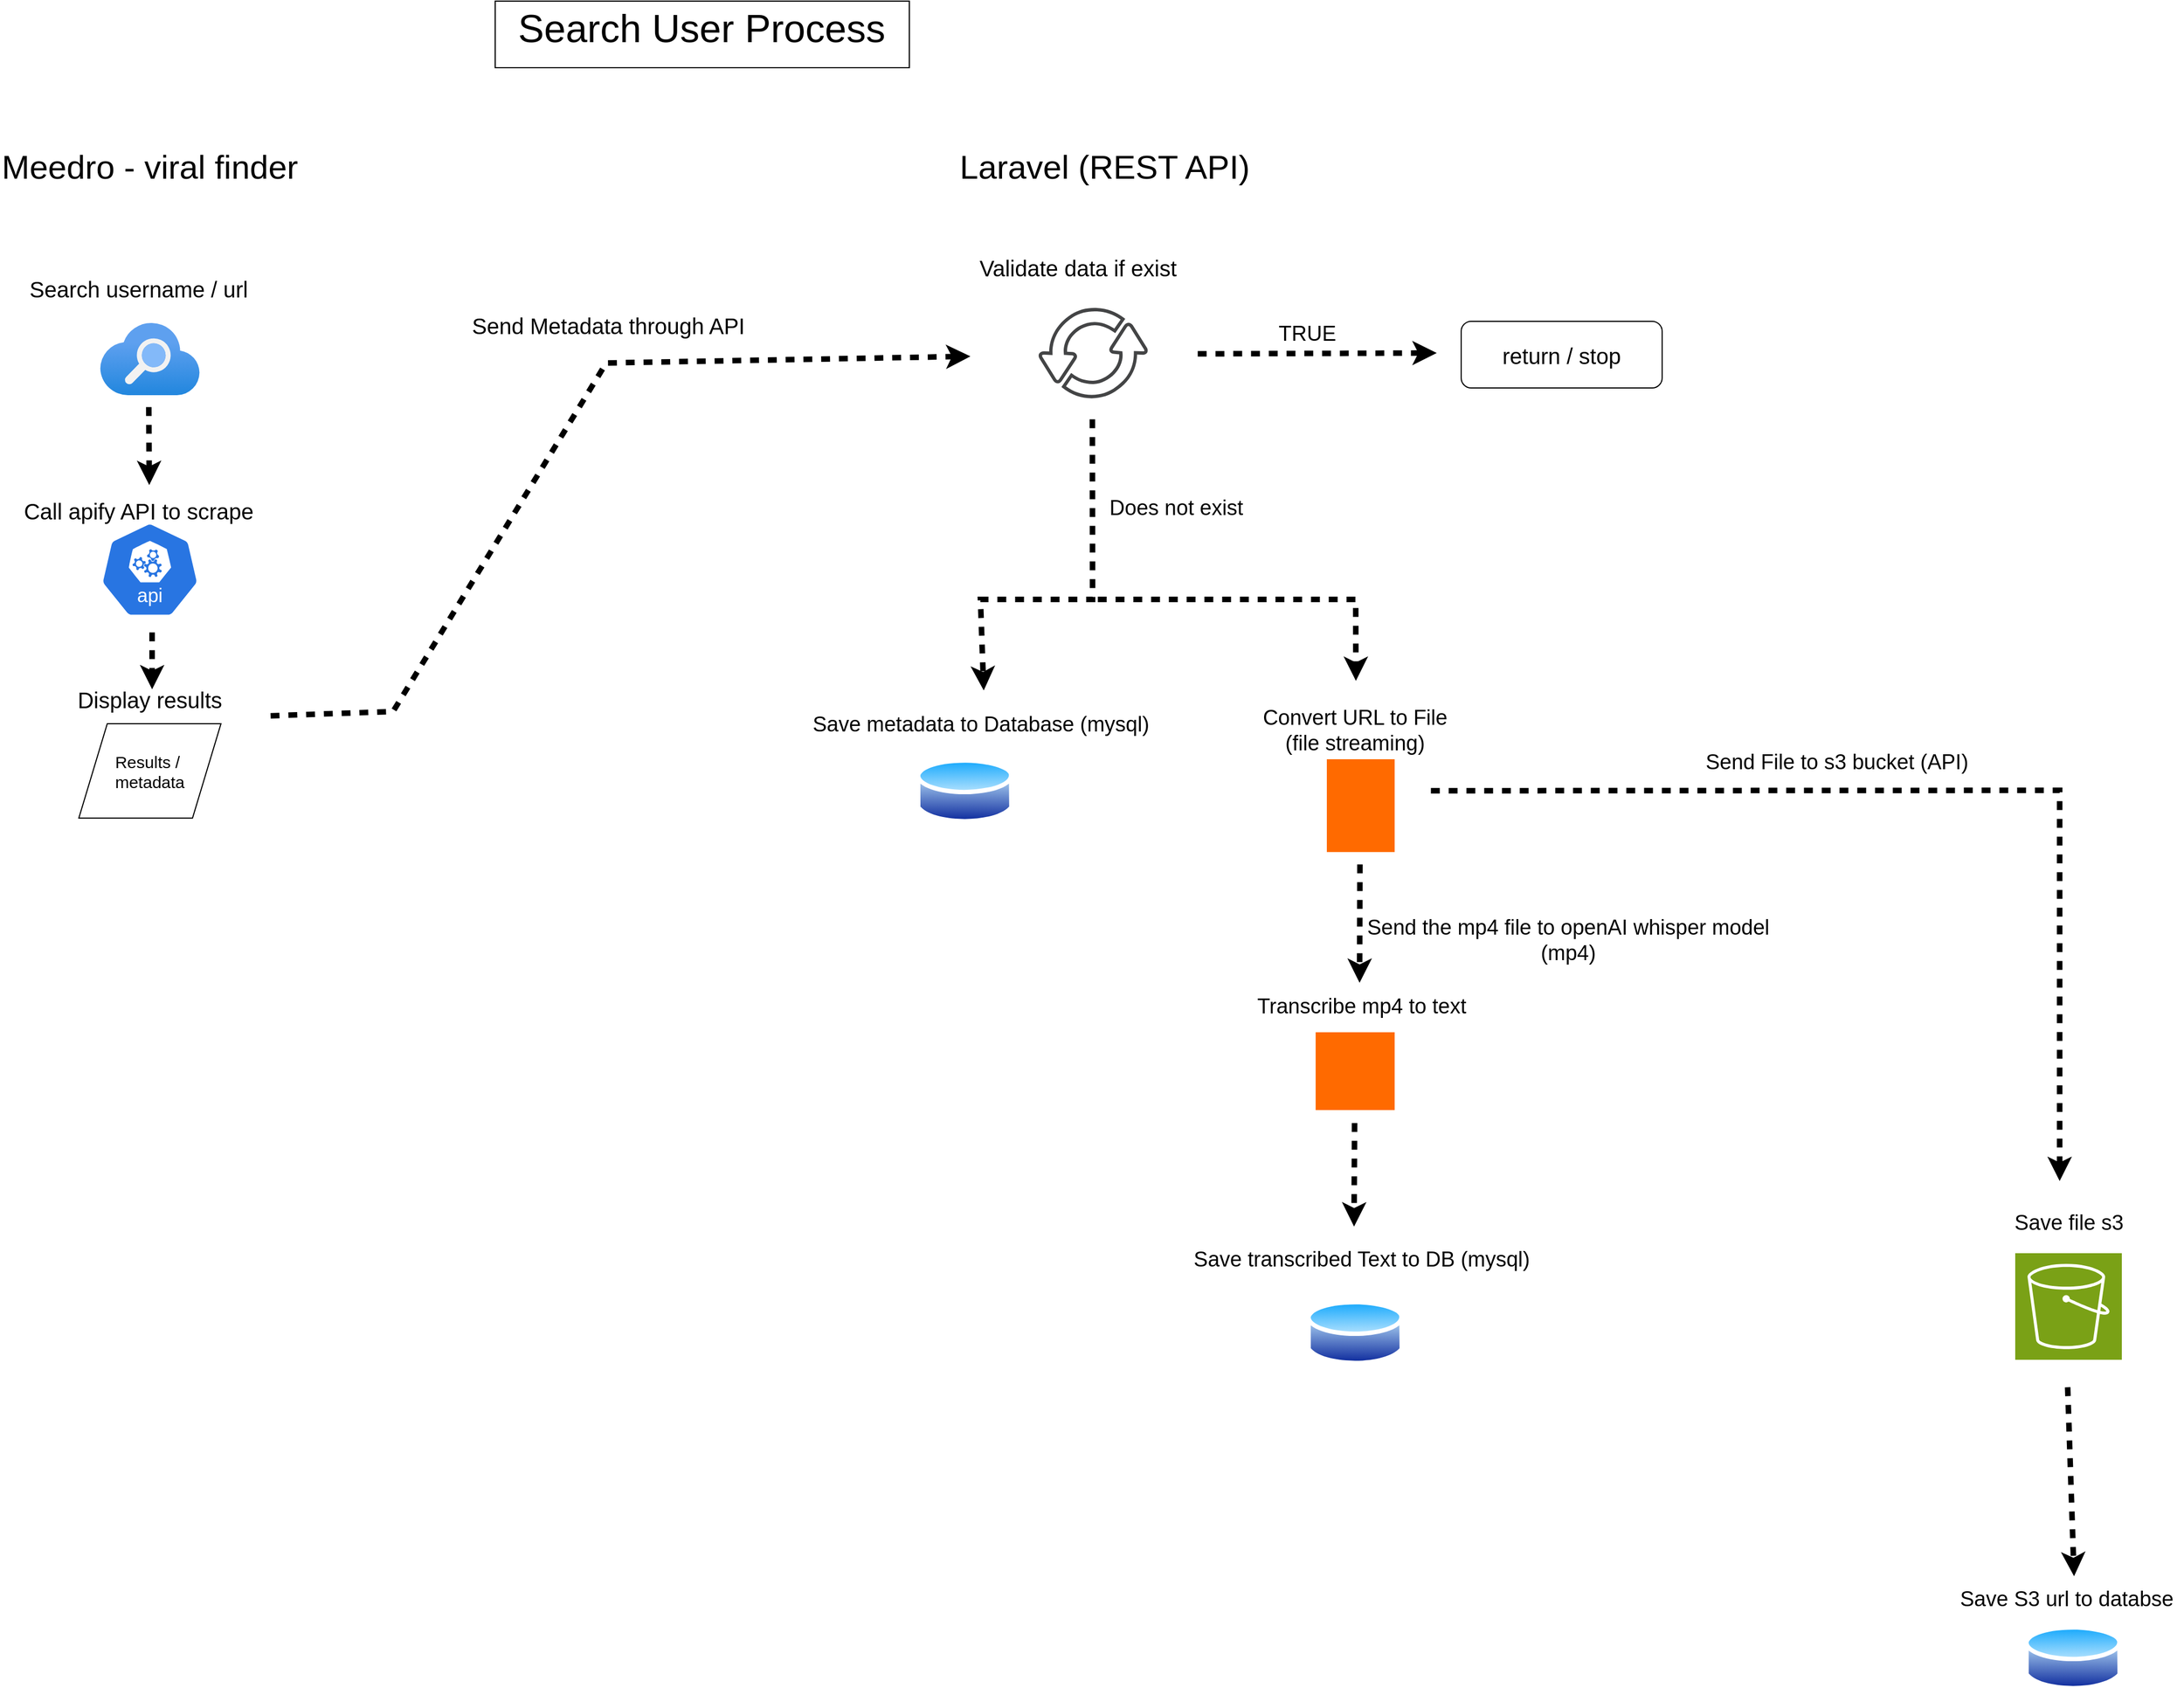 <mxfile version="26.2.14">
  <diagram name="Page-1" id="h61SVVntLW2SpJuhT1aK">
    <mxGraphModel dx="3565" dy="1903" grid="0" gridSize="10" guides="1" tooltips="1" connect="1" arrows="1" fold="1" page="1" pageScale="1" pageWidth="5000" pageHeight="2000" math="0" shadow="0">
      <root>
        <mxCell id="0" />
        <mxCell id="1" parent="0" />
        <mxCell id="o0v9pR_ql7v2SHRatpIa-1" value="&lt;font style=&quot;font-size: 30px;&quot;&gt;Meedro - viral finder&lt;/font&gt;" style="text;html=1;align=center;verticalAlign=middle;whiteSpace=wrap;rounded=0;" parent="1" vertex="1">
          <mxGeometry x="1910" y="180" width="270" height="30" as="geometry" />
        </mxCell>
        <mxCell id="o0v9pR_ql7v2SHRatpIa-2" value="&lt;font style=&quot;font-size: 30px;&quot;&gt;Laravel (REST API)&lt;/font&gt;" style="text;html=1;align=center;verticalAlign=middle;whiteSpace=wrap;rounded=0;" parent="1" vertex="1">
          <mxGeometry x="2770" y="180" width="270" height="30" as="geometry" />
        </mxCell>
        <mxCell id="o0v9pR_ql7v2SHRatpIa-3" value="" style="image;aspect=fixed;html=1;points=[];align=center;fontSize=12;image=img/lib/azure2/app_services/Search_Services.svg;" parent="1" vertex="1">
          <mxGeometry x="2000" y="336" width="90" height="65.01" as="geometry" />
        </mxCell>
        <mxCell id="o0v9pR_ql7v2SHRatpIa-4" value="" style="image;aspect=fixed;perimeter=ellipsePerimeter;html=1;align=center;shadow=0;dashed=0;spacingTop=3;image=img/lib/active_directory/database.svg;" parent="1" vertex="1">
          <mxGeometry x="2735" y="725" width="87.84" height="65" as="geometry" />
        </mxCell>
        <mxCell id="o0v9pR_ql7v2SHRatpIa-5" value="" style="endArrow=classic;html=1;rounded=0;flowAnimation=1;strokeWidth=5;exitX=1;exitY=1;exitDx=0;exitDy=0;" parent="1" source="o0v9pR_ql7v2SHRatpIa-15" edge="1">
          <mxGeometry width="50" height="50" relative="1" as="geometry">
            <mxPoint x="2118" y="699" as="sourcePoint" />
            <mxPoint x="2784" y="366" as="targetPoint" />
            <Array as="points">
              <mxPoint x="2264" y="686" />
              <mxPoint x="2456" y="372" />
            </Array>
          </mxGeometry>
        </mxCell>
        <mxCell id="o0v9pR_ql7v2SHRatpIa-6" value="Search username / url" style="text;html=1;align=center;verticalAlign=middle;whiteSpace=wrap;rounded=0;fontSize=20;" parent="1" vertex="1">
          <mxGeometry x="1930" y="290" width="210" height="30" as="geometry" />
        </mxCell>
        <mxCell id="o0v9pR_ql7v2SHRatpIa-7" value="" style="aspect=fixed;sketch=0;html=1;dashed=0;whitespace=wrap;verticalLabelPosition=bottom;verticalAlign=top;fillColor=#2875E2;strokeColor=#ffffff;points=[[0.005,0.63,0],[0.1,0.2,0],[0.9,0.2,0],[0.5,0,0],[0.995,0.63,0],[0.72,0.99,0],[0.5,1,0],[0.28,0.99,0]];shape=mxgraph.kubernetes.icon2;kubernetesLabel=1;prIcon=api" parent="1" vertex="1">
          <mxGeometry x="2000" y="515" width="90" height="86.4" as="geometry" />
        </mxCell>
        <mxCell id="o0v9pR_ql7v2SHRatpIa-8" value="" style="endArrow=classic;html=1;rounded=0;flowAnimation=1;strokeWidth=5;" parent="1" edge="1">
          <mxGeometry width="50" height="50" relative="1" as="geometry">
            <mxPoint x="2044" y="408" as="sourcePoint" />
            <mxPoint x="2044.42" y="482" as="targetPoint" />
          </mxGeometry>
        </mxCell>
        <mxCell id="o0v9pR_ql7v2SHRatpIa-9" value="Call apify API to scrape" style="text;html=1;align=center;verticalAlign=middle;whiteSpace=wrap;rounded=0;fontSize=20;" parent="1" vertex="1">
          <mxGeometry x="1930" y="490" width="210" height="30" as="geometry" />
        </mxCell>
        <mxCell id="o0v9pR_ql7v2SHRatpIa-10" value="&lt;font style=&quot;font-size: 15px;&quot;&gt;Results /&amp;nbsp;&lt;/font&gt;&lt;div&gt;&lt;font style=&quot;font-size: 15px;&quot;&gt;metadata&lt;/font&gt;&lt;/div&gt;" style="shape=parallelogram;perimeter=parallelogramPerimeter;whiteSpace=wrap;html=1;dashed=0;" parent="1" vertex="1">
          <mxGeometry x="1981" y="697" width="128" height="85" as="geometry" />
        </mxCell>
        <mxCell id="o0v9pR_ql7v2SHRatpIa-11" value="" style="endArrow=classic;html=1;rounded=0;flowAnimation=1;strokeWidth=5;" parent="1" edge="1">
          <mxGeometry width="50" height="50" relative="1" as="geometry">
            <mxPoint x="2047" y="611" as="sourcePoint" />
            <mxPoint x="2047" y="666" as="targetPoint" />
          </mxGeometry>
        </mxCell>
        <mxCell id="o0v9pR_ql7v2SHRatpIa-12" value="" style="sketch=0;pointerEvents=1;shadow=0;dashed=0;html=1;strokeColor=none;fillColor=#434445;aspect=fixed;labelPosition=center;verticalLabelPosition=bottom;verticalAlign=top;align=center;outlineConnect=0;shape=mxgraph.vvd.business_continuity_data_protection;" parent="1" vertex="1">
          <mxGeometry x="2845.11" y="322" width="98.84" height="85" as="geometry" />
        </mxCell>
        <mxCell id="o0v9pR_ql7v2SHRatpIa-14" value="&lt;font style=&quot;font-size: 20px;&quot;&gt;Send Metadata through API&lt;/font&gt;" style="text;html=1;align=center;verticalAlign=middle;whiteSpace=wrap;rounded=0;rotation=0;fontSize=15;" parent="1" vertex="1">
          <mxGeometry x="2287" y="306" width="341.87" height="64" as="geometry" />
        </mxCell>
        <mxCell id="o0v9pR_ql7v2SHRatpIa-15" value="Display results" style="text;html=1;align=center;verticalAlign=middle;whiteSpace=wrap;rounded=0;fontSize=20;" parent="1" vertex="1">
          <mxGeometry x="1940" y="660" width="210" height="30" as="geometry" />
        </mxCell>
        <mxCell id="o0v9pR_ql7v2SHRatpIa-16" value="&lt;font style=&quot;font-size: 20px;&quot;&gt;Validate data if exist&lt;/font&gt;" style="text;html=1;align=center;verticalAlign=middle;whiteSpace=wrap;rounded=0;rotation=0;fontSize=15;" parent="1" vertex="1">
          <mxGeometry x="2710" y="254" width="341.87" height="64" as="geometry" />
        </mxCell>
        <mxCell id="o0v9pR_ql7v2SHRatpIa-18" value="" style="endArrow=classic;html=1;rounded=0;flowAnimation=1;strokeWidth=5;" parent="1" edge="1">
          <mxGeometry width="50" height="50" relative="1" as="geometry">
            <mxPoint x="2985" y="363.79" as="sourcePoint" />
            <mxPoint x="3204" y="363" as="targetPoint" />
          </mxGeometry>
        </mxCell>
        <mxCell id="o0v9pR_ql7v2SHRatpIa-19" value="&lt;font style=&quot;font-size: 20px;&quot;&gt;return / stop&lt;/font&gt;" style="rounded=1;whiteSpace=wrap;html=1;" parent="1" vertex="1">
          <mxGeometry x="3226" y="334.5" width="181" height="60" as="geometry" />
        </mxCell>
        <mxCell id="o0v9pR_ql7v2SHRatpIa-20" value="&lt;font style=&quot;font-size: 19px;&quot;&gt;TRUE&lt;/font&gt;" style="text;html=1;align=center;verticalAlign=middle;resizable=0;points=[];autosize=1;strokeColor=none;fillColor=none;" parent="1" vertex="1">
          <mxGeometry x="3051.87" y="328" width="70" height="35" as="geometry" />
        </mxCell>
        <mxCell id="o0v9pR_ql7v2SHRatpIa-21" value="" style="endArrow=classic;html=1;rounded=0;flowAnimation=1;strokeWidth=5;" parent="1" edge="1">
          <mxGeometry width="50" height="50" relative="1" as="geometry">
            <mxPoint x="2893.82" y="419" as="sourcePoint" />
            <mxPoint x="2796" y="667" as="targetPoint" />
            <Array as="points">
              <mxPoint x="2894" y="585" />
              <mxPoint x="2793" y="585" />
            </Array>
          </mxGeometry>
        </mxCell>
        <mxCell id="o0v9pR_ql7v2SHRatpIa-22" value="&lt;font style=&quot;font-size: 19px;&quot;&gt;Does not exist&lt;/font&gt;" style="text;html=1;align=center;verticalAlign=middle;resizable=0;points=[];autosize=1;strokeColor=none;fillColor=none;" parent="1" vertex="1">
          <mxGeometry x="2900" y="485" width="138" height="35" as="geometry" />
        </mxCell>
        <mxCell id="o0v9pR_ql7v2SHRatpIa-23" value="&lt;font style=&quot;font-size: 19px;&quot;&gt;Save metadata to Database (mysql)&lt;/font&gt;" style="text;html=1;align=center;verticalAlign=middle;resizable=0;points=[];autosize=1;strokeColor=none;fillColor=none;" parent="1" vertex="1">
          <mxGeometry x="2632" y="680" width="321" height="35" as="geometry" />
        </mxCell>
        <mxCell id="o0v9pR_ql7v2SHRatpIa-26" value="" style="endArrow=classic;html=1;rounded=0;flowAnimation=1;strokeWidth=5;" parent="1" edge="1">
          <mxGeometry width="50" height="50" relative="1" as="geometry">
            <mxPoint x="2895" y="585" as="sourcePoint" />
            <mxPoint x="3131.18" y="658.4" as="targetPoint" />
            <Array as="points">
              <mxPoint x="3131" y="585" />
            </Array>
          </mxGeometry>
        </mxCell>
        <mxCell id="o0v9pR_ql7v2SHRatpIa-27" value="" style="points=[];aspect=fixed;html=1;align=center;shadow=0;dashed=0;fillColor=#FF6A00;strokeColor=none;shape=mxgraph.alibaba_cloud.multimediaai;" parent="1" vertex="1">
          <mxGeometry x="3094.92" y="974.95" width="71.17" height="70.1" as="geometry" />
        </mxCell>
        <mxCell id="o0v9pR_ql7v2SHRatpIa-28" value="&lt;font style=&quot;font-size: 19px;&quot;&gt;Transcribe mp4 to text&lt;/font&gt;" style="text;html=1;align=center;verticalAlign=middle;resizable=0;points=[];autosize=1;strokeColor=none;fillColor=none;" parent="1" vertex="1">
          <mxGeometry x="3032.54" y="934" width="206" height="35" as="geometry" />
        </mxCell>
        <mxCell id="o0v9pR_ql7v2SHRatpIa-29" value="" style="points=[];aspect=fixed;html=1;align=center;shadow=0;dashed=0;fillColor=#FF6A00;strokeColor=none;shape=mxgraph.alibaba_cloud.cvc_cloud_video_conferencing;" parent="1" vertex="1">
          <mxGeometry x="3105" y="729" width="61.09" height="83.6" as="geometry" />
        </mxCell>
        <mxCell id="o0v9pR_ql7v2SHRatpIa-30" value="&lt;font style=&quot;font-size: 19px;&quot;&gt;Convert URL to File&lt;/font&gt;&lt;div&gt;&lt;span style=&quot;font-size: 19px;&quot;&gt;(file streaming)&lt;/span&gt;&lt;/div&gt;" style="text;html=1;align=center;verticalAlign=middle;resizable=0;points=[];autosize=1;strokeColor=none;fillColor=none;" parent="1" vertex="1">
          <mxGeometry x="3038" y="674" width="184" height="58" as="geometry" />
        </mxCell>
        <mxCell id="o0v9pR_ql7v2SHRatpIa-31" value="" style="endArrow=classic;html=1;rounded=0;flowAnimation=1;strokeWidth=5;entryX=0.495;entryY=-0.102;entryDx=0;entryDy=0;entryPerimeter=0;" parent="1" target="o0v9pR_ql7v2SHRatpIa-28" edge="1">
          <mxGeometry width="50" height="50" relative="1" as="geometry">
            <mxPoint x="3134.83" y="820" as="sourcePoint" />
            <mxPoint x="3135" y="906" as="targetPoint" />
          </mxGeometry>
        </mxCell>
        <mxCell id="o0v9pR_ql7v2SHRatpIa-32" value="&lt;font style=&quot;font-size: 19px;&quot;&gt;Send the mp4 file to openAI whisper model&lt;/font&gt;&lt;div&gt;&lt;font style=&quot;font-size: 19px;&quot;&gt;(mp4)&lt;/font&gt;&lt;/div&gt;" style="text;html=1;align=center;verticalAlign=middle;resizable=0;points=[];autosize=1;strokeColor=none;fillColor=none;" parent="1" vertex="1">
          <mxGeometry x="3132" y="863" width="380" height="58" as="geometry" />
        </mxCell>
        <mxCell id="o0v9pR_ql7v2SHRatpIa-33" value="" style="endArrow=classic;html=1;rounded=0;flowAnimation=1;strokeWidth=5;" parent="1" edge="1">
          <mxGeometry width="50" height="50" relative="1" as="geometry">
            <mxPoint x="3130" y="1053" as="sourcePoint" />
            <mxPoint x="3129.51" y="1150" as="targetPoint" />
          </mxGeometry>
        </mxCell>
        <mxCell id="o0v9pR_ql7v2SHRatpIa-34" value="" style="image;aspect=fixed;perimeter=ellipsePerimeter;html=1;align=center;shadow=0;dashed=0;spacingTop=3;image=img/lib/active_directory/database.svg;" parent="1" vertex="1">
          <mxGeometry x="3086.59" y="1213" width="87.84" height="65" as="geometry" />
        </mxCell>
        <mxCell id="o0v9pR_ql7v2SHRatpIa-35" value="&lt;font style=&quot;font-size: 19px;&quot;&gt;Save transcribed Text to DB (mysql)&lt;/font&gt;" style="text;html=1;align=center;verticalAlign=middle;resizable=0;points=[];autosize=1;strokeColor=none;fillColor=none;" parent="1" vertex="1">
          <mxGeometry x="2975.54" y="1162" width="321" height="35" as="geometry" />
        </mxCell>
        <mxCell id="o0v9pR_ql7v2SHRatpIa-39" value="" style="rounded=0;whiteSpace=wrap;html=1;" parent="1" vertex="1">
          <mxGeometry x="2356" y="46" width="373" height="60" as="geometry" />
        </mxCell>
        <mxCell id="o0v9pR_ql7v2SHRatpIa-37" value="&lt;font style=&quot;font-size: 35px;&quot;&gt;Search User Process&lt;/font&gt;" style="text;html=1;align=center;verticalAlign=middle;whiteSpace=wrap;rounded=0;" parent="1" vertex="1">
          <mxGeometry x="2327" y="55" width="430" height="30" as="geometry" />
        </mxCell>
        <mxCell id="BjTvPVbcx-z1Xq4K15DU-1" value="" style="endArrow=classic;html=1;rounded=0;flowAnimation=1;strokeWidth=5;" edge="1" parent="1">
          <mxGeometry width="50" height="50" relative="1" as="geometry">
            <mxPoint x="3195" y="757.38" as="sourcePoint" />
            <mxPoint x="3765" y="1109" as="targetPoint" />
            <Array as="points">
              <mxPoint x="3765" y="757" />
            </Array>
          </mxGeometry>
        </mxCell>
        <mxCell id="BjTvPVbcx-z1Xq4K15DU-2" value="" style="image;aspect=fixed;perimeter=ellipsePerimeter;html=1;align=center;shadow=0;dashed=0;spacingTop=3;image=img/lib/active_directory/database.svg;" vertex="1" parent="1">
          <mxGeometry x="3733.16" y="1506" width="87.84" height="65" as="geometry" />
        </mxCell>
        <mxCell id="BjTvPVbcx-z1Xq4K15DU-3" value="&lt;span style=&quot;font-size: 19px;&quot;&gt;Send File to s3 bucket (API)&lt;/span&gt;" style="text;html=1;align=center;verticalAlign=middle;resizable=0;points=[];autosize=1;strokeColor=none;fillColor=none;" vertex="1" parent="1">
          <mxGeometry x="3436" y="714" width="255" height="35" as="geometry" />
        </mxCell>
        <mxCell id="BjTvPVbcx-z1Xq4K15DU-5" value="" style="sketch=0;points=[[0,0,0],[0.25,0,0],[0.5,0,0],[0.75,0,0],[1,0,0],[0,1,0],[0.25,1,0],[0.5,1,0],[0.75,1,0],[1,1,0],[0,0.25,0],[0,0.5,0],[0,0.75,0],[1,0.25,0],[1,0.5,0],[1,0.75,0]];outlineConnect=0;fontColor=#232F3E;fillColor=#7AA116;strokeColor=#ffffff;dashed=0;verticalLabelPosition=bottom;verticalAlign=top;align=center;html=1;fontSize=12;fontStyle=0;aspect=fixed;shape=mxgraph.aws4.resourceIcon;resIcon=mxgraph.aws4.s3;" vertex="1" parent="1">
          <mxGeometry x="3725" y="1174" width="96" height="96" as="geometry" />
        </mxCell>
        <mxCell id="BjTvPVbcx-z1Xq4K15DU-6" value="&lt;span style=&quot;font-size: 19px;&quot;&gt;Save file s3&lt;/span&gt;" style="text;html=1;align=center;verticalAlign=middle;resizable=0;points=[];autosize=1;strokeColor=none;fillColor=none;" vertex="1" parent="1">
          <mxGeometry x="3715" y="1129" width="116" height="35" as="geometry" />
        </mxCell>
        <mxCell id="BjTvPVbcx-z1Xq4K15DU-7" value="" style="endArrow=classic;html=1;rounded=0;flowAnimation=1;strokeWidth=5;" edge="1" parent="1">
          <mxGeometry width="50" height="50" relative="1" as="geometry">
            <mxPoint x="3772.09" y="1291" as="sourcePoint" />
            <mxPoint x="3778" y="1465" as="targetPoint" />
          </mxGeometry>
        </mxCell>
        <mxCell id="BjTvPVbcx-z1Xq4K15DU-8" value="&lt;font style=&quot;font-size: 19px;&quot;&gt;Save S3 url to databse&lt;/font&gt;" style="text;html=1;align=center;verticalAlign=middle;resizable=0;points=[];autosize=1;strokeColor=none;fillColor=none;" vertex="1" parent="1">
          <mxGeometry x="3666" y="1468" width="210" height="35" as="geometry" />
        </mxCell>
      </root>
    </mxGraphModel>
  </diagram>
</mxfile>
